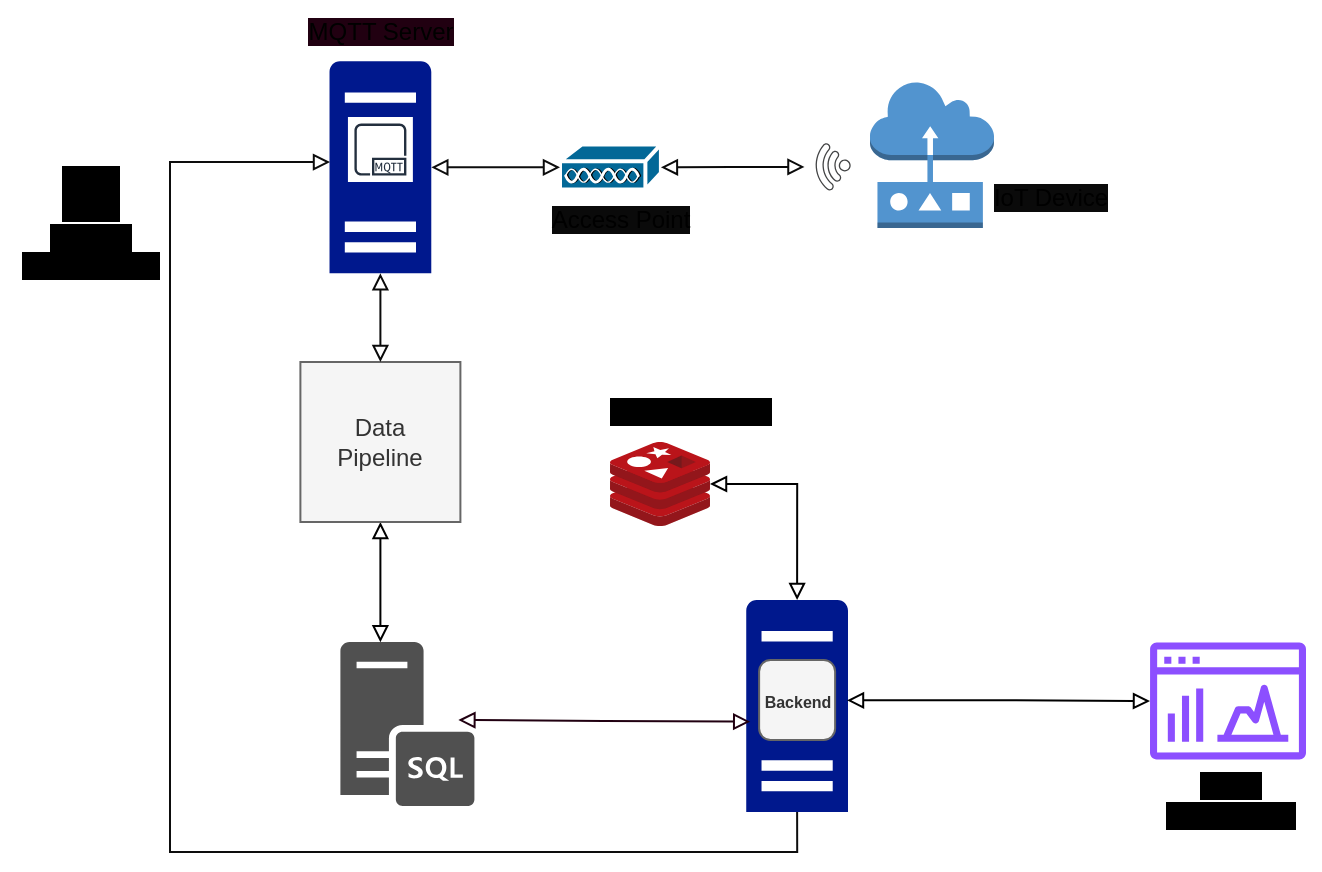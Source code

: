 <mxfile version="24.0.4" type="device">
  <diagram name="Page-1" id="2YBvvXClWsGukQMizWep">
    <mxGraphModel dx="193" dy="117" grid="1" gridSize="10" guides="1" tooltips="1" connect="1" arrows="1" fold="1" page="1" pageScale="1" pageWidth="850" pageHeight="1100" background="#ffffff" math="0" shadow="0">
      <root>
        <mxCell id="0" />
        <mxCell id="1" parent="0" />
        <mxCell id="ah66S-Bdh9irGLZp1Lhu-1" value="" style="outlineConnect=0;dashed=0;verticalLabelPosition=bottom;verticalAlign=top;align=center;html=1;shape=mxgraph.aws3.sensor;fillColor=#5294CF;gradientColor=none;" parent="1" vertex="1">
          <mxGeometry x="530" y="120" width="62" height="72.94" as="geometry" />
        </mxCell>
        <mxCell id="ah66S-Bdh9irGLZp1Lhu-2" value="" style="shape=mxgraph.cisco.misc.access_point;html=1;pointerEvents=1;dashed=0;fillColor=#036897;strokeColor=#ffffff;strokeWidth=2;verticalLabelPosition=bottom;verticalAlign=top;align=center;outlineConnect=0;" parent="1" vertex="1">
          <mxGeometry x="375" y="151.24" width="50.45" height="22.87" as="geometry" />
        </mxCell>
        <mxCell id="ah66S-Bdh9irGLZp1Lhu-4" value="" style="sketch=0;pointerEvents=1;shadow=0;dashed=0;html=1;strokeColor=none;fillColor=#434445;aspect=fixed;labelPosition=center;verticalLabelPosition=bottom;verticalAlign=top;align=center;outlineConnect=0;shape=mxgraph.vvd.wi_fi;rotation=-140;" parent="1" vertex="1">
          <mxGeometry x="500" y="153.47" width="18" height="18" as="geometry" />
        </mxCell>
        <mxCell id="ah66S-Bdh9irGLZp1Lhu-5" style="edgeStyle=orthogonalEdgeStyle;rounded=0;orthogonalLoop=1;jettySize=auto;html=1;entryX=1;entryY=0.5;entryDx=0;entryDy=0;entryPerimeter=0;strokeColor=#0A0A0A;endArrow=block;endFill=0;startArrow=block;startFill=0;" parent="1" source="ah66S-Bdh9irGLZp1Lhu-4" target="ah66S-Bdh9irGLZp1Lhu-2" edge="1">
          <mxGeometry relative="1" as="geometry" />
        </mxCell>
        <mxCell id="ah66S-Bdh9irGLZp1Lhu-41" style="edgeStyle=orthogonalEdgeStyle;rounded=0;orthogonalLoop=1;jettySize=auto;html=1;exitX=0.5;exitY=1;exitDx=0;exitDy=0;endArrow=block;endFill=0;startArrow=block;startFill=0;strokeColor=#000000;" parent="1" source="ah66S-Bdh9irGLZp1Lhu-12" edge="1">
          <mxGeometry relative="1" as="geometry">
            <mxPoint x="285.2" y="400.098" as="targetPoint" />
          </mxGeometry>
        </mxCell>
        <mxCell id="ah66S-Bdh9irGLZp1Lhu-12" value="Data&lt;div&gt;Pipeline&lt;/div&gt;" style="whiteSpace=wrap;html=1;aspect=fixed;fillColor=#f5f5f5;fontColor=#333333;strokeColor=#666666;" parent="1" vertex="1">
          <mxGeometry x="245.2" y="260" width="80" height="80" as="geometry" />
        </mxCell>
        <mxCell id="ah66S-Bdh9irGLZp1Lhu-24" style="edgeStyle=orthogonalEdgeStyle;rounded=0;orthogonalLoop=1;jettySize=auto;html=1;entryX=1;entryY=0.5;entryDx=0;entryDy=0;entryPerimeter=0;endArrow=block;endFill=0;strokeColor=#0D0D0D;startArrow=block;startFill=0;" parent="1" source="ah66S-Bdh9irGLZp1Lhu-2" target="ah66S-Bdh9irGLZp1Lhu-23" edge="1">
          <mxGeometry relative="1" as="geometry" />
        </mxCell>
        <mxCell id="ah66S-Bdh9irGLZp1Lhu-28" value="" style="group" parent="1" vertex="1" connectable="0">
          <mxGeometry x="259.76" y="109.67" width="50.88" height="106.0" as="geometry" />
        </mxCell>
        <mxCell id="ah66S-Bdh9irGLZp1Lhu-23" value="" style="sketch=0;aspect=fixed;pointerEvents=1;shadow=0;dashed=0;html=1;strokeColor=none;labelPosition=center;verticalLabelPosition=bottom;verticalAlign=top;align=center;fillColor=#00188D;shape=mxgraph.mscae.enterprise.server_generic" parent="ah66S-Bdh9irGLZp1Lhu-28" vertex="1">
          <mxGeometry width="50.88" height="106" as="geometry" />
        </mxCell>
        <mxCell id="ah66S-Bdh9irGLZp1Lhu-27" value="" style="sketch=0;outlineConnect=0;fontColor=#232F3E;gradientColor=none;strokeColor=#232F3E;fillColor=#ffffff;dashed=0;verticalLabelPosition=bottom;verticalAlign=top;align=center;html=1;fontSize=12;fontStyle=0;aspect=fixed;shape=mxgraph.aws4.resourceIcon;resIcon=mxgraph.aws4.mqtt_protocol;" parent="ah66S-Bdh9irGLZp1Lhu-28" vertex="1">
          <mxGeometry x="9.21" y="27.86" width="32.47" height="32.47" as="geometry" />
        </mxCell>
        <mxCell id="ah66S-Bdh9irGLZp1Lhu-34" value="" style="group" parent="1" vertex="1" connectable="0">
          <mxGeometry x="468.12" y="379" width="50.88" height="106.0" as="geometry" />
        </mxCell>
        <mxCell id="ah66S-Bdh9irGLZp1Lhu-35" value="" style="sketch=0;aspect=fixed;pointerEvents=1;shadow=0;dashed=0;html=1;strokeColor=none;labelPosition=center;verticalLabelPosition=bottom;verticalAlign=top;align=center;fillColor=#00188D;shape=mxgraph.mscae.enterprise.server_generic" parent="ah66S-Bdh9irGLZp1Lhu-34" vertex="1">
          <mxGeometry width="50.88" height="106" as="geometry" />
        </mxCell>
        <mxCell id="ah66S-Bdh9irGLZp1Lhu-37" value="&lt;font face=&quot;Helvetica&quot; style=&quot;font-size: 8px;&quot;&gt;&lt;b style=&quot;&quot;&gt;Backend&lt;/b&gt;&lt;/font&gt;" style="rounded=1;whiteSpace=wrap;html=1;fillColor=#f5f5f5;fontColor=#333333;strokeColor=#666666;" parent="ah66S-Bdh9irGLZp1Lhu-34" vertex="1">
          <mxGeometry x="6.44" y="30" width="38" height="40" as="geometry" />
        </mxCell>
        <mxCell id="ah66S-Bdh9irGLZp1Lhu-40" style="edgeStyle=orthogonalEdgeStyle;rounded=0;orthogonalLoop=1;jettySize=auto;html=1;exitX=0.5;exitY=1;exitDx=0;exitDy=0;exitPerimeter=0;entryX=0.5;entryY=0;entryDx=0;entryDy=0;strokeColor=#0A0A0A;endArrow=block;endFill=0;startArrow=block;startFill=0;" parent="1" source="ah66S-Bdh9irGLZp1Lhu-23" target="ah66S-Bdh9irGLZp1Lhu-12" edge="1">
          <mxGeometry relative="1" as="geometry" />
        </mxCell>
        <mxCell id="ah66S-Bdh9irGLZp1Lhu-42" style="edgeStyle=orthogonalEdgeStyle;rounded=0;orthogonalLoop=1;jettySize=auto;html=1;entryX=0.039;entryY=0.574;entryDx=0;entryDy=0;entryPerimeter=0;strokeColor=#210011;endArrow=block;endFill=0;startArrow=block;startFill=0;" parent="1" target="ah66S-Bdh9irGLZp1Lhu-35" edge="1">
          <mxGeometry relative="1" as="geometry">
            <mxPoint x="324.2" y="439" as="sourcePoint" />
          </mxGeometry>
        </mxCell>
        <mxCell id="ah66S-Bdh9irGLZp1Lhu-43" style="edgeStyle=orthogonalEdgeStyle;rounded=0;orthogonalLoop=1;jettySize=auto;html=1;exitX=0.5;exitY=1;exitDx=0;exitDy=0;exitPerimeter=0;entryX=0.005;entryY=0.475;entryDx=0;entryDy=0;entryPerimeter=0;strokeColor=#0D0D0D;endArrow=block;endFill=0;" parent="1" source="ah66S-Bdh9irGLZp1Lhu-35" target="ah66S-Bdh9irGLZp1Lhu-23" edge="1">
          <mxGeometry relative="1" as="geometry">
            <Array as="points">
              <mxPoint x="494" y="505" />
              <mxPoint x="180" y="505" />
              <mxPoint x="180" y="160" />
            </Array>
          </mxGeometry>
        </mxCell>
        <mxCell id="ah66S-Bdh9irGLZp1Lhu-45" value="" style="image;sketch=0;aspect=fixed;html=1;points=[];align=center;fontSize=12;image=img/lib/mscae/Cache_Redis_Product.svg;" parent="1" vertex="1">
          <mxGeometry x="400" y="300" width="50" height="42" as="geometry" />
        </mxCell>
        <mxCell id="ah66S-Bdh9irGLZp1Lhu-46" style="edgeStyle=orthogonalEdgeStyle;rounded=0;orthogonalLoop=1;jettySize=auto;html=1;entryX=0.5;entryY=0;entryDx=0;entryDy=0;entryPerimeter=0;startArrow=block;startFill=0;endArrow=block;endFill=0;strokeColor=#000000;" parent="1" source="ah66S-Bdh9irGLZp1Lhu-45" target="ah66S-Bdh9irGLZp1Lhu-35" edge="1">
          <mxGeometry relative="1" as="geometry" />
        </mxCell>
        <mxCell id="ah66S-Bdh9irGLZp1Lhu-47" value="" style="sketch=0;outlineConnect=0;fontColor=#232F3E;gradientColor=none;fillColor=#8C4FFF;strokeColor=none;dashed=0;verticalLabelPosition=bottom;verticalAlign=top;align=center;html=1;fontSize=12;fontStyle=0;aspect=fixed;pointerEvents=1;shape=mxgraph.aws4.opensearch_dashboards;" parent="1" vertex="1">
          <mxGeometry x="670" y="400" width="78" height="59" as="geometry" />
        </mxCell>
        <mxCell id="ah66S-Bdh9irGLZp1Lhu-48" style="edgeStyle=orthogonalEdgeStyle;rounded=0;orthogonalLoop=1;jettySize=auto;html=1;strokeColor=#000000;endArrow=block;endFill=0;startArrow=block;startFill=0;exitX=0.99;exitY=0.473;exitDx=0;exitDy=0;exitPerimeter=0;" parent="1" source="ah66S-Bdh9irGLZp1Lhu-35" target="ah66S-Bdh9irGLZp1Lhu-47" edge="1">
          <mxGeometry relative="1" as="geometry">
            <mxPoint x="520" y="429" as="sourcePoint" />
          </mxGeometry>
        </mxCell>
        <mxCell id="ah66S-Bdh9irGLZp1Lhu-52" value="&lt;span style=&quot;background-color: rgb(0, 0, 0);&quot;&gt;&amp;nbsp;Web&amp;nbsp;&lt;/span&gt;&lt;div&gt;&lt;span style=&quot;background-color: rgb(0, 0, 0);&quot;&gt;&amp;nbsp;Dashboard&amp;nbsp;&lt;/span&gt;&lt;/div&gt;" style="text;html=1;align=center;verticalAlign=middle;resizable=0;points=[];autosize=1;strokeColor=none;fillColor=none;" parent="1" vertex="1">
          <mxGeometry x="665" y="459" width="90" height="40" as="geometry" />
        </mxCell>
        <mxCell id="ah66S-Bdh9irGLZp1Lhu-53" value="&lt;span style=&quot;background-color: rgb(33, 0, 17);&quot;&gt;MQTT Server&lt;/span&gt;" style="text;html=1;align=center;verticalAlign=middle;resizable=0;points=[];autosize=1;strokeColor=none;fillColor=none;" parent="1" vertex="1">
          <mxGeometry x="235.2" y="79.67" width="100" height="30" as="geometry" />
        </mxCell>
        <mxCell id="ah66S-Bdh9irGLZp1Lhu-56" value="&lt;span style=&quot;background-color: rgb(10, 10, 10);&quot;&gt;Access Point&lt;/span&gt;" style="text;html=1;align=center;verticalAlign=middle;resizable=0;points=[];autosize=1;strokeColor=none;fillColor=none;" parent="1" vertex="1">
          <mxGeometry x="360" y="174.11" width="90" height="30" as="geometry" />
        </mxCell>
        <mxCell id="ah66S-Bdh9irGLZp1Lhu-57" value="&lt;span style=&quot;background-color: rgb(10, 10, 10);&quot;&gt;IoT Device&lt;/span&gt;" style="text;html=1;align=center;verticalAlign=middle;resizable=0;points=[];autosize=1;strokeColor=none;fillColor=none;" parent="1" vertex="1">
          <mxGeometry x="580" y="162.94" width="80" height="30" as="geometry" />
        </mxCell>
        <mxCell id="ah66S-Bdh9irGLZp1Lhu-58" value="&lt;span style=&quot;background-color: rgb(0, 0, 0);&quot;&gt;&amp;nbsp;One&amp;nbsp;&lt;/span&gt;&lt;div&gt;&lt;span style=&quot;background-color: rgb(0, 0, 0);&quot;&gt;&amp;nbsp;way&amp;nbsp;&lt;/span&gt;&lt;/div&gt;&lt;div&gt;&lt;span style=&quot;background-color: rgb(0, 0, 0);&quot;&gt;&amp;nbsp;MQTT&amp;nbsp;&lt;/span&gt;&lt;/div&gt;&lt;div&gt;&lt;span style=&quot;background-color: rgb(0, 0, 0);&quot;&gt;&amp;nbsp;Commands&amp;nbsp;&lt;/span&gt;&lt;/div&gt;" style="text;html=1;align=center;verticalAlign=middle;resizable=0;points=[];autosize=1;strokeColor=none;fillColor=none;" parent="1" vertex="1">
          <mxGeometry x="95" y="155.11" width="90" height="70" as="geometry" />
        </mxCell>
        <mxCell id="ah66S-Bdh9irGLZp1Lhu-59" value="&lt;span style=&quot;background-color: rgb(0, 0, 0);&quot;&gt;&amp;nbsp;Cache Server&amp;nbsp;&lt;/span&gt;" style="text;html=1;align=center;verticalAlign=middle;resizable=0;points=[];autosize=1;strokeColor=none;fillColor=none;" parent="1" vertex="1">
          <mxGeometry x="390" y="270" width="100" height="30" as="geometry" />
        </mxCell>
        <mxCell id="ah66S-Bdh9irGLZp1Lhu-60" value="" style="sketch=0;pointerEvents=1;shadow=0;dashed=0;html=1;strokeColor=none;fillColor=#505050;labelPosition=center;verticalLabelPosition=bottom;verticalAlign=top;outlineConnect=0;align=center;shape=mxgraph.office.servers.sql_server;" parent="1" vertex="1">
          <mxGeometry x="265.2" y="400" width="67" height="82" as="geometry" />
        </mxCell>
      </root>
    </mxGraphModel>
  </diagram>
</mxfile>
